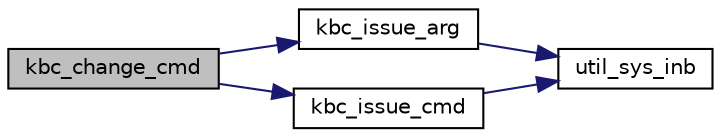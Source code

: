 digraph "kbc_change_cmd"
{
 // LATEX_PDF_SIZE
  edge [fontname="Helvetica",fontsize="10",labelfontname="Helvetica",labelfontsize="10"];
  node [fontname="Helvetica",fontsize="10",shape=record];
  rankdir="LR";
  Node1 [label="kbc_change_cmd",height=0.2,width=0.4,color="black", fillcolor="grey75", style="filled", fontcolor="black",tooltip="High-level function that changes the command byte of the KBC."];
  Node1 -> Node2 [color="midnightblue",fontsize="10",style="solid",fontname="Helvetica"];
  Node2 [label="kbc_issue_arg",height=0.2,width=0.4,color="black", fillcolor="white", style="filled",URL="$kbc_8c.html#a081c509c47a33f55ca8756f2d8a21fa6",tooltip="Low-level function to issue an argument of a command."];
  Node2 -> Node3 [color="midnightblue",fontsize="10",style="solid",fontname="Helvetica"];
  Node3 [label="util_sys_inb",height=0.2,width=0.4,color="black", fillcolor="white", style="filled",URL="$utils_8c.html#a79a031a8611f5b2d6afa4158e92b0fb4",tooltip="sys_inb wrapper"];
  Node1 -> Node4 [color="midnightblue",fontsize="10",style="solid",fontname="Helvetica"];
  Node4 [label="kbc_issue_cmd",height=0.2,width=0.4,color="black", fillcolor="white", style="filled",URL="$kbc_8c.html#abf6e77da648ded62b65bdb3f9a437424",tooltip="Low-level function to issue a command to keyboard."];
  Node4 -> Node3 [color="midnightblue",fontsize="10",style="solid",fontname="Helvetica"];
}
